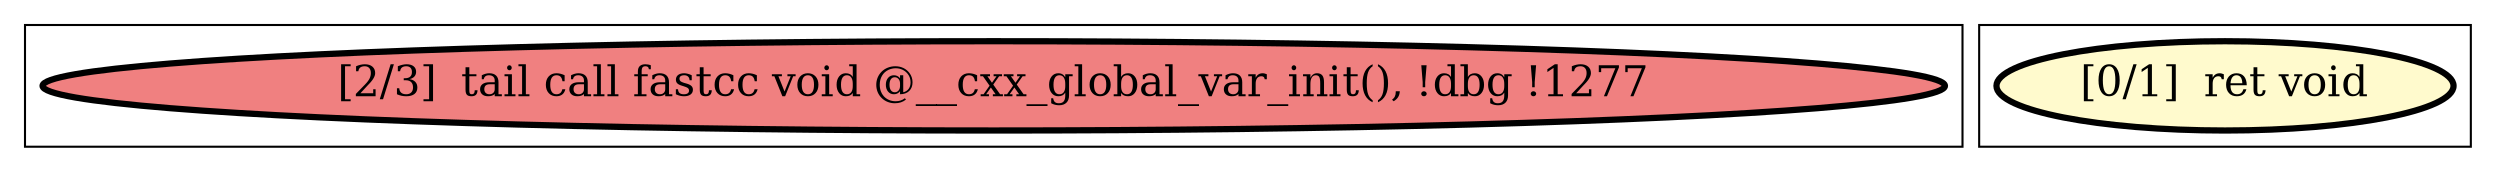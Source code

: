 
digraph G {





subgraph cluster1 {


node732 [penwidth=3.0,fontsize=20,fillcolor=lightcoral,label="[2/3]  tail call fastcc void @__cxx_global_var_init(), !dbg !1277",shape=ellipse,style=filled ]



}

subgraph cluster0 {


node731 [penwidth=3.0,fontsize=20,fillcolor=lemonchiffon,label="[0/1]  ret void",shape=ellipse,style=filled ]



}

}
